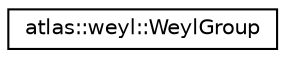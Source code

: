 digraph "Graphical Class Hierarchy"
{
  edge [fontname="Helvetica",fontsize="10",labelfontname="Helvetica",labelfontsize="10"];
  node [fontname="Helvetica",fontsize="10",shape=record];
  rankdir="LR";
  Node1 [label="atlas::weyl::WeylGroup",height=0.2,width=0.4,color="black", fillcolor="white", style="filled",URL="$classatlas_1_1weyl_1_1WeylGroup.html",tooltip="Represents a Weyl group for the purpose of manipulating its elements. "];
}
